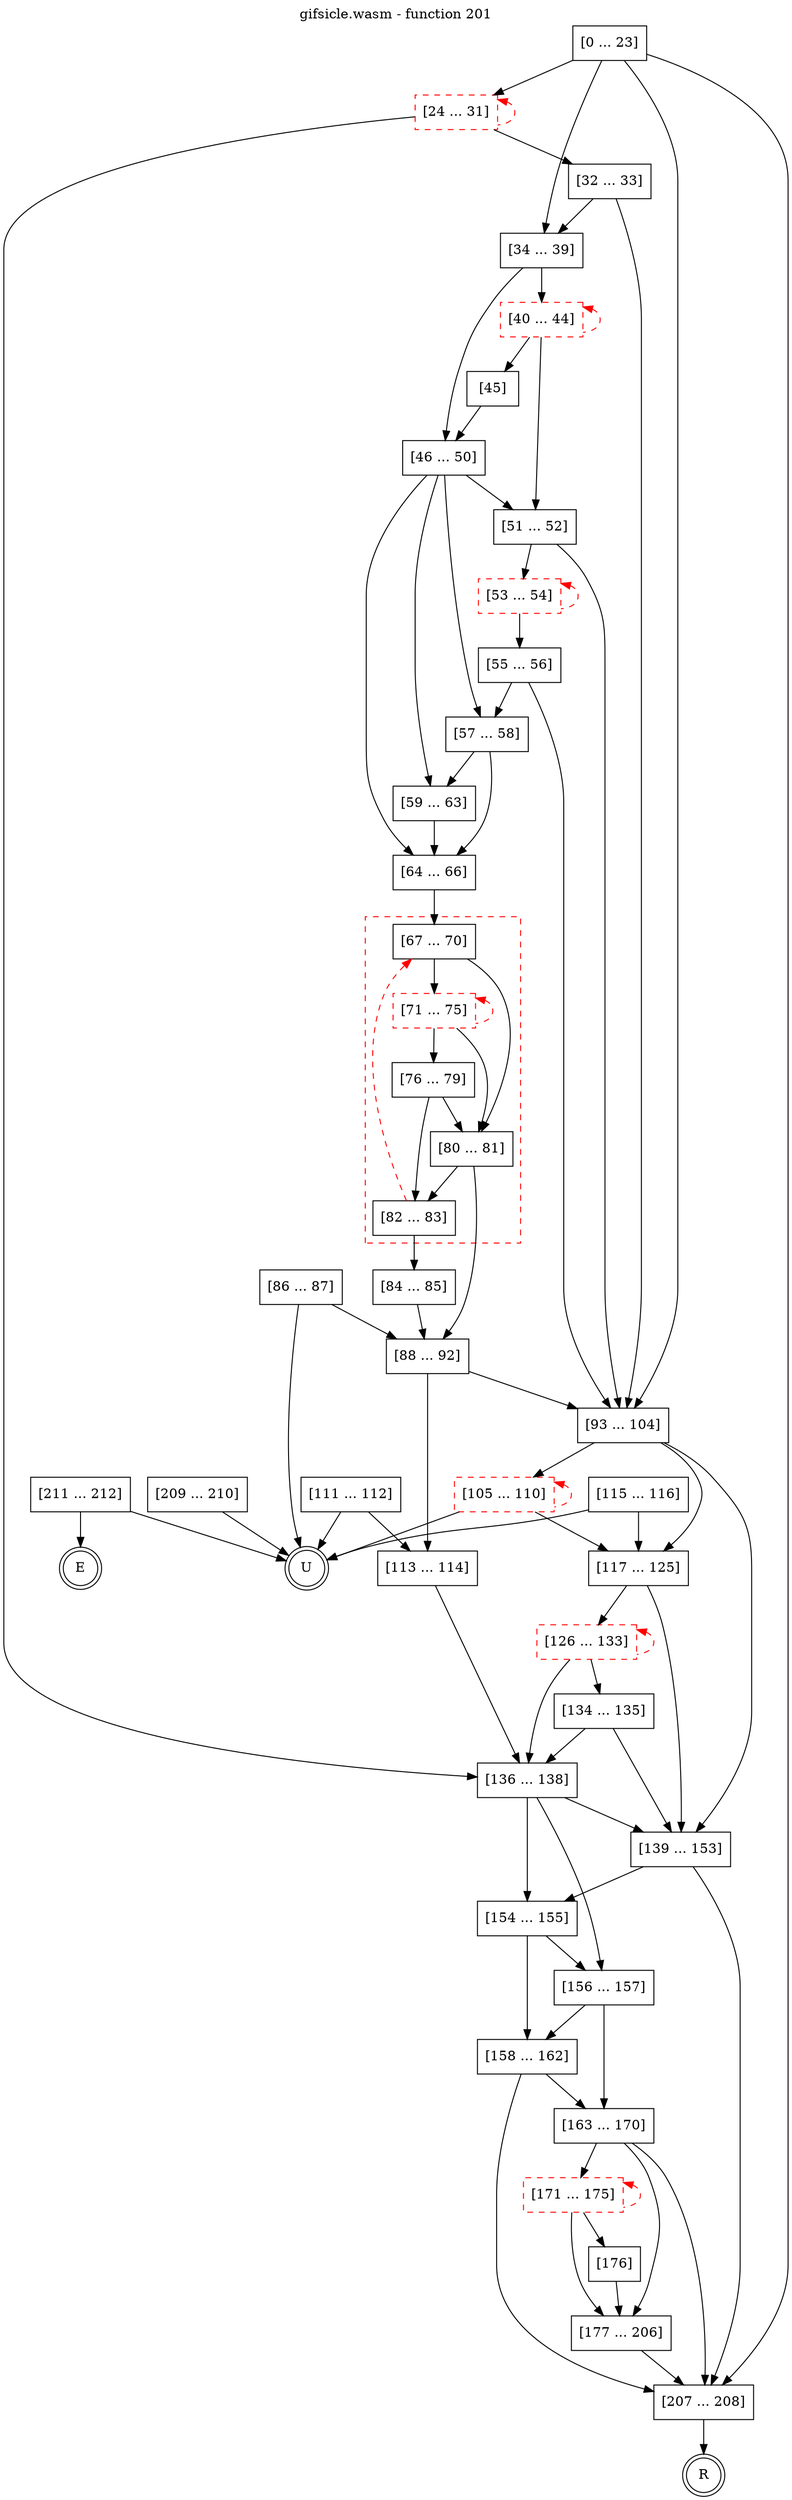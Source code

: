 digraph finite_state_machine {
    label = "gifsicle.wasm - function 201"
    labelloc =  t
    labelfontsize = 16
    labelfontcolor = black
    labelfontname = "Helvetica"
    node [shape = doublecircle]; E U R ;
    node [shape = box];
    node [shape=box, color=black, style=solid] 0[label="[0 ... 23]"]
    node [shape=box, color=red, style=dashed] 24[label="[24 ... 31]"]
    node [shape=box, color=black, style=solid] 32[label="[32 ... 33]"]
    node [shape=box, color=black, style=solid] 34[label="[34 ... 39]"]
    node [shape=box, color=red, style=dashed] 40[label="[40 ... 44]"]
    node [shape=box, color=black, style=solid] 45[label="[45]"]
    node [shape=box, color=black, style=solid] 46[label="[46 ... 50]"]
    node [shape=box, color=black, style=solid] 51[label="[51 ... 52]"]
    node [shape=box, color=red, style=dashed] 53[label="[53 ... 54]"]
    node [shape=box, color=black, style=solid] 55[label="[55 ... 56]"]
    node [shape=box, color=black, style=solid] 57[label="[57 ... 58]"]
    node [shape=box, color=black, style=solid] 59[label="[59 ... 63]"]
    node [shape=box, color=black, style=solid] 64[label="[64 ... 66]"]
    subgraph cluster_67{
    label = "";
    style = dashed color = red;
    node [shape=box, color=black, style=solid] 67[label="[67 ... 70]"]
    node [shape=box, color=red, style=dashed] 71[label="[71 ... 75]"]
    node [shape=box, color=black, style=solid] 76[label="[76 ... 79]"]
    node [shape=box, color=black, style=solid] 80[label="[80 ... 81]"]
    node [shape=box, color=black, style=solid] 82[label="[82 ... 83]"]
    }
    node [shape=box, color=black, style=solid] 84[label="[84 ... 85]"]
    node [shape=box, color=black, style=solid] 86[label="[86 ... 87]"]
    node [shape=box, color=black, style=solid] 88[label="[88 ... 92]"]
    node [shape=box, color=black, style=solid] 93[label="[93 ... 104]"]
    node [shape=box, color=red, style=dashed] 105[label="[105 ... 110]"]
    node [shape=box, color=black, style=solid] 111[label="[111 ... 112]"]
    node [shape=box, color=black, style=solid] 113[label="[113 ... 114]"]
    node [shape=box, color=black, style=solid] 115[label="[115 ... 116]"]
    node [shape=box, color=black, style=solid] 117[label="[117 ... 125]"]
    node [shape=box, color=red, style=dashed] 126[label="[126 ... 133]"]
    node [shape=box, color=black, style=solid] 134[label="[134 ... 135]"]
    node [shape=box, color=black, style=solid] 136[label="[136 ... 138]"]
    node [shape=box, color=black, style=solid] 139[label="[139 ... 153]"]
    node [shape=box, color=black, style=solid] 154[label="[154 ... 155]"]
    node [shape=box, color=black, style=solid] 156[label="[156 ... 157]"]
    node [shape=box, color=black, style=solid] 158[label="[158 ... 162]"]
    node [shape=box, color=black, style=solid] 163[label="[163 ... 170]"]
    node [shape=box, color=red, style=dashed] 171[label="[171 ... 175]"]
    node [shape=box, color=black, style=solid] 176[label="[176]"]
    node [shape=box, color=black, style=solid] 177[label="[177 ... 206]"]
    node [shape=box, color=black, style=solid] 207[label="[207 ... 208]"]
    node [shape=box, color=black, style=solid] 209[label="[209 ... 210]"]
    node [shape=box, color=black, style=solid] 211[label="[211 ... 212]"]
    node [shape=box, color=black, style=solid] R[label="R"]
    node [shape=box, color=black, style=solid] U[label="U"]
    0 -> 24;
    0 -> 34;
    0 -> 93;
    0 -> 207;
    24 -> 32;
    24 -> 136;
    24 -> 24[style="dashed" color="red" dir=back];
    32 -> 34;
    32 -> 93;
    34 -> 40;
    34 -> 46;
    40 -> 45;
    40 -> 51;
    40 -> 40[style="dashed" color="red" dir=back];
    45 -> 46;
    46 -> 51;
    46 -> 57;
    46 -> 59;
    46 -> 64;
    51 -> 53;
    51 -> 93;
    53 -> 55;
    53 -> 53[style="dashed" color="red" dir=back];
    55 -> 57;
    55 -> 93;
    57 -> 59;
    57 -> 64;
    59 -> 64;
    64 -> 67;
    67 -> 71;
    67 -> 80;
    71 -> 76;
    71 -> 80;
    71 -> 71[style="dashed" color="red" dir=back];
    76 -> 80;
    76 -> 82;
    80 -> 82;
    80 -> 88;
    82 -> 67[style="dashed" color="red"];
    82 -> 84;
    84 -> 88;
    86 -> 88;
    86 -> U;
    88 -> 93;
    88 -> 113;
    93 -> 105;
    93 -> 117;
    93 -> 139;
    105 -> 117;
    105 -> U;
    105 -> 105[style="dashed" color="red" dir=back];
    111 -> 113;
    111 -> U;
    113 -> 136;
    115 -> 117;
    115 -> U;
    117 -> 126;
    117 -> 139;
    126 -> 134;
    126 -> 136;
    126 -> 126[style="dashed" color="red" dir=back];
    134 -> 136;
    134 -> 139;
    136 -> 139;
    136 -> 154;
    136 -> 156;
    139 -> 154;
    139 -> 207;
    154 -> 156;
    154 -> 158;
    156 -> 158;
    156 -> 163;
    158 -> 163;
    158 -> 207;
    163 -> 171;
    163 -> 177;
    163 -> 207;
    171 -> 176;
    171 -> 177;
    171 -> 171[style="dashed" color="red" dir=back];
    176 -> 177;
    177 -> 207;
    207 -> R;
    209 -> U;
    211 -> E;
    211 -> U;
}
